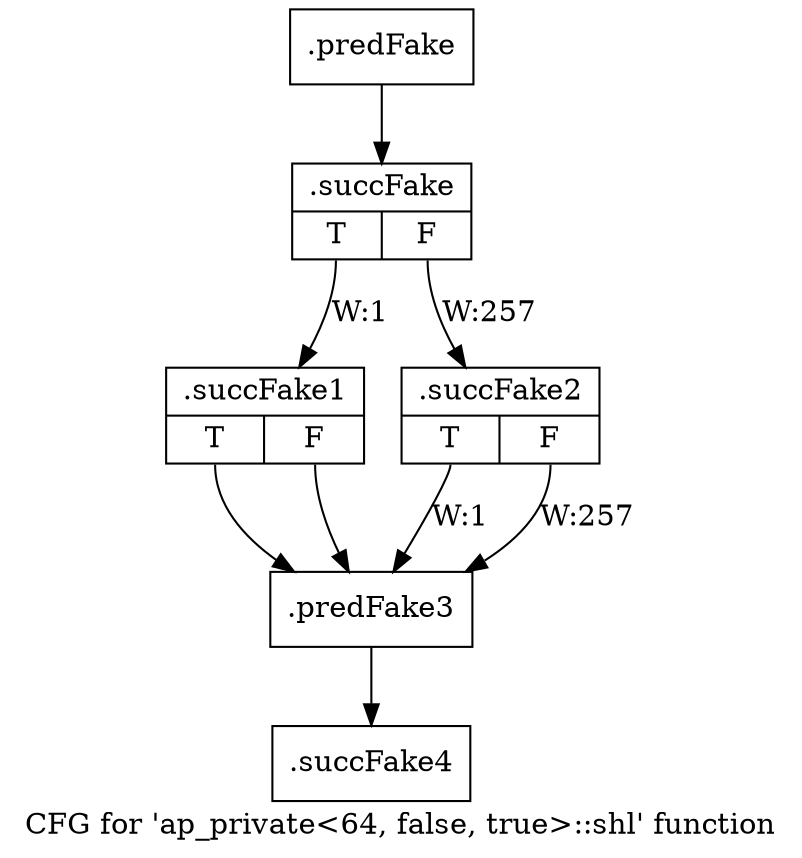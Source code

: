 digraph "CFG for 'ap_private\<64, false, true\>::shl' function" {
	label="CFG for 'ap_private\<64, false, true\>::shl' function";

	Node0x5f025d0 [shape=record,filename="",linenumber="",label="{.predFake}"];
	Node0x5f025d0 -> Node0x62f2d60[ callList="" memoryops="" filename="/mnt/xilinx/Vitis_HLS/2021.2/include/etc/ap_private.h" execusionnum="256"];
	Node0x62f2d60 [shape=record,filename="/mnt/xilinx/Vitis_HLS/2021.2/include/etc/ap_private.h",linenumber="1873",label="{.succFake|{<s0>T|<s1>F}}"];
	Node0x62f2d60:s0 -> Node0x62f2f50[label="W:1" callList="" memoryops="" filename="/mnt/xilinx/Vitis_HLS/2021.2/include/etc/ap_private.h" execusionnum="0"];
	Node0x62f2d60:s1 -> Node0x62f3000[label="W:257" callList="" memoryops="" filename="/mnt/xilinx/Vitis_HLS/2021.2/include/etc/ap_private.h" execusionnum="256"];
	Node0x62f2f50 [shape=record,filename="/mnt/xilinx/Vitis_HLS/2021.2/include/etc/ap_private.h",linenumber="1874",label="{.succFake1|{<s0>T|<s1>F}}"];
	Node0x62f2f50:s0 -> Node0x5f02800[ callList="" memoryops="" filename="/mnt/xilinx/Vitis_HLS/2021.2/include/etc/ap_private.h" execusionnum="0"];
	Node0x62f2f50:s1 -> Node0x5f02800[ callList="" memoryops="" filename="/mnt/xilinx/Vitis_HLS/2021.2/include/etc/ap_private.h" execusionnum="0"];
	Node0x62f3000 [shape=record,filename="/mnt/xilinx/Vitis_HLS/2021.2/include/etc/ap_private.h",linenumber="1879",label="{.succFake2|{<s0>T|<s1>F}}"];
	Node0x62f3000:s0 -> Node0x5f02800[label="W:1" callList="" memoryops="" filename="/mnt/xilinx/Vitis_HLS/2021.2/include/etc/ap_private.h" execusionnum="0"];
	Node0x62f3000:s1 -> Node0x5f02800[label="W:257" callList="" memoryops="" filename="/mnt/xilinx/Vitis_HLS/2021.2/include/etc/ap_private.h" execusionnum="256"];
	Node0x5f02800 [shape=record,filename="/mnt/xilinx/Vitis_HLS/2021.2/include/etc/ap_private.h",linenumber="1885",label="{.predFake3}"];
	Node0x5f02800 -> Node0x62f3160[ callList="" memoryops="" filename="/mnt/xilinx/Vitis_HLS/2021.2/include/etc/ap_private.h" execusionnum="256"];
	Node0x62f3160 [shape=record,filename="/mnt/xilinx/Vitis_HLS/2021.2/include/etc/ap_private.h",linenumber="1885",label="{.succFake4}"];
}
